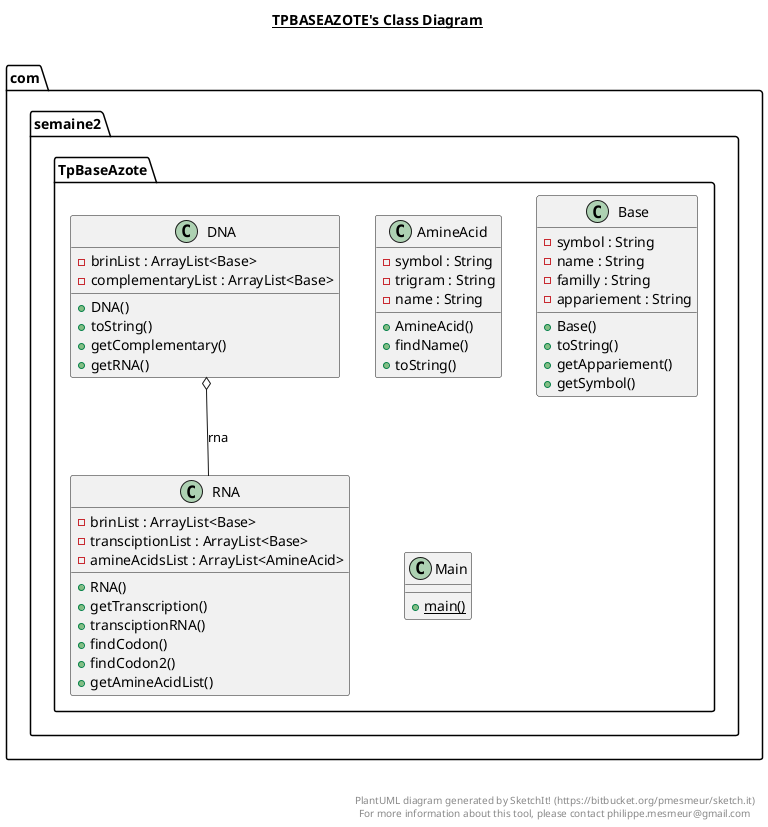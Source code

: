 @startuml

title __TPBASEAZOTE's Class Diagram__\n

  package com.semaine2.TpBaseAzote {
    class AmineAcid {
        - symbol : String
        - trigram : String
        - name : String
        + AmineAcid()
        + findName()
        + toString()
    }
  }
  

  package com.semaine2.TpBaseAzote {
    class Base {
        - symbol : String
        - name : String
        - familly : String
        - appariement : String
        + Base()
        + toString()
        + getAppariement()
        + getSymbol()
    }
  }
  

  package com.semaine2.TpBaseAzote {
    class DNA {
        - brinList : ArrayList<Base>
        - complementaryList : ArrayList<Base>
        + DNA()
        + toString()
        + getComplementary()
        + getRNA()
    }
  }
  

  package com.semaine2.TpBaseAzote {
    class Main {
        {static} + main()
    }
  }
  

  package com.semaine2.TpBaseAzote {
    class RNA {
        - brinList : ArrayList<Base>
        - transciptionList : ArrayList<Base>
        - amineAcidsList : ArrayList<AmineAcid>
        + RNA()
        + getTranscription()
        + transciptionRNA()
        + findCodon()
        + findCodon2()
        + getAmineAcidList()
    }
  }
  

  DNA o-- RNA : rna


right footer


PlantUML diagram generated by SketchIt! (https://bitbucket.org/pmesmeur/sketch.it)
For more information about this tool, please contact philippe.mesmeur@gmail.com
endfooter

@enduml
